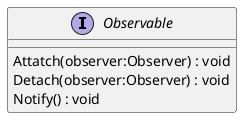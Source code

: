 @startuml
interface Observable {
    Attatch(observer:Observer) : void
    Detach(observer:Observer) : void
    Notify() : void
}
@enduml
